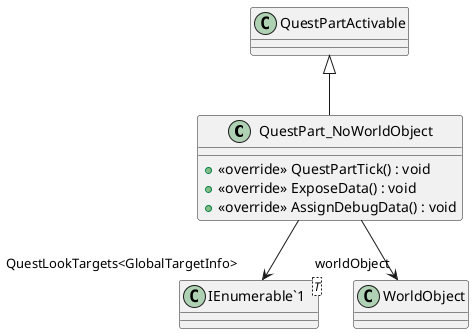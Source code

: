 @startuml
class QuestPart_NoWorldObject {
    + <<override>> QuestPartTick() : void
    + <<override>> ExposeData() : void
    + <<override>> AssignDebugData() : void
}
class "IEnumerable`1"<T> {
}
QuestPartActivable <|-- QuestPart_NoWorldObject
QuestPart_NoWorldObject --> "worldObject" WorldObject
QuestPart_NoWorldObject --> "QuestLookTargets<GlobalTargetInfo>" "IEnumerable`1"
@enduml
